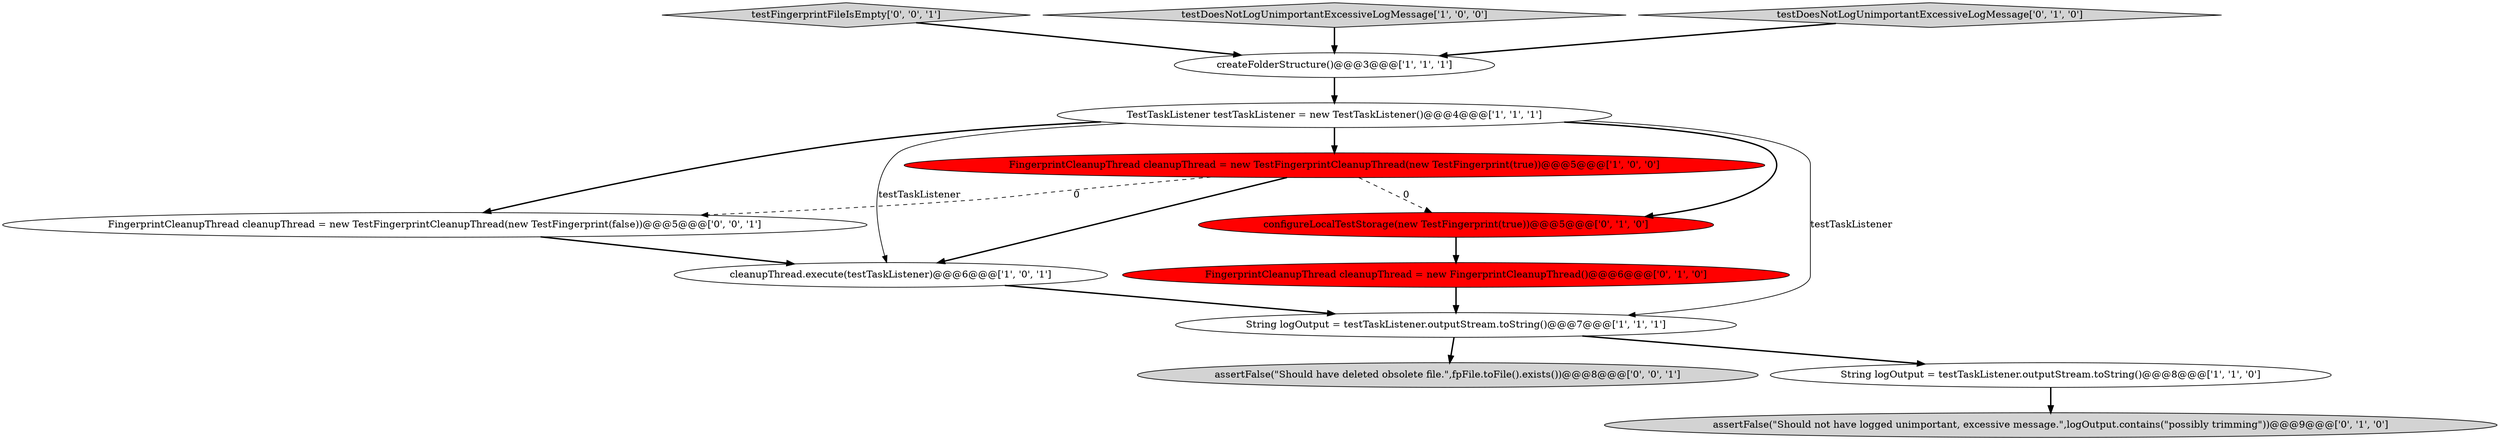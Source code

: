 digraph {
13 [style = filled, label = "testFingerprintFileIsEmpty['0', '0', '1']", fillcolor = lightgray, shape = diamond image = "AAA0AAABBB3BBB"];
6 [style = filled, label = "testDoesNotLogUnimportantExcessiveLogMessage['1', '0', '0']", fillcolor = lightgray, shape = diamond image = "AAA0AAABBB1BBB"];
0 [style = filled, label = "cleanupThread.execute(testTaskListener)@@@6@@@['1', '0', '1']", fillcolor = white, shape = ellipse image = "AAA0AAABBB1BBB"];
5 [style = filled, label = "TestTaskListener testTaskListener = new TestTaskListener()@@@4@@@['1', '1', '1']", fillcolor = white, shape = ellipse image = "AAA0AAABBB1BBB"];
3 [style = filled, label = "createFolderStructure()@@@3@@@['1', '1', '1']", fillcolor = white, shape = ellipse image = "AAA0AAABBB1BBB"];
7 [style = filled, label = "testDoesNotLogUnimportantExcessiveLogMessage['0', '1', '0']", fillcolor = lightgray, shape = diamond image = "AAA0AAABBB2BBB"];
8 [style = filled, label = "FingerprintCleanupThread cleanupThread = new FingerprintCleanupThread()@@@6@@@['0', '1', '0']", fillcolor = red, shape = ellipse image = "AAA1AAABBB2BBB"];
9 [style = filled, label = "assertFalse(\"Should not have logged unimportant, excessive message.\",logOutput.contains(\"possibly trimming\"))@@@9@@@['0', '1', '0']", fillcolor = lightgray, shape = ellipse image = "AAA0AAABBB2BBB"];
2 [style = filled, label = "FingerprintCleanupThread cleanupThread = new TestFingerprintCleanupThread(new TestFingerprint(true))@@@5@@@['1', '0', '0']", fillcolor = red, shape = ellipse image = "AAA1AAABBB1BBB"];
10 [style = filled, label = "configureLocalTestStorage(new TestFingerprint(true))@@@5@@@['0', '1', '0']", fillcolor = red, shape = ellipse image = "AAA1AAABBB2BBB"];
11 [style = filled, label = "FingerprintCleanupThread cleanupThread = new TestFingerprintCleanupThread(new TestFingerprint(false))@@@5@@@['0', '0', '1']", fillcolor = white, shape = ellipse image = "AAA0AAABBB3BBB"];
12 [style = filled, label = "assertFalse(\"Should have deleted obsolete file.\",fpFile.toFile().exists())@@@8@@@['0', '0', '1']", fillcolor = lightgray, shape = ellipse image = "AAA0AAABBB3BBB"];
1 [style = filled, label = "String logOutput = testTaskListener.outputStream.toString()@@@7@@@['1', '1', '1']", fillcolor = white, shape = ellipse image = "AAA0AAABBB1BBB"];
4 [style = filled, label = "String logOutput = testTaskListener.outputStream.toString()@@@8@@@['1', '1', '0']", fillcolor = white, shape = ellipse image = "AAA0AAABBB1BBB"];
5->1 [style = solid, label="testTaskListener"];
8->1 [style = bold, label=""];
6->3 [style = bold, label=""];
5->10 [style = bold, label=""];
4->9 [style = bold, label=""];
1->4 [style = bold, label=""];
5->2 [style = bold, label=""];
2->0 [style = bold, label=""];
3->5 [style = bold, label=""];
5->11 [style = bold, label=""];
11->0 [style = bold, label=""];
2->11 [style = dashed, label="0"];
10->8 [style = bold, label=""];
13->3 [style = bold, label=""];
5->0 [style = solid, label="testTaskListener"];
0->1 [style = bold, label=""];
7->3 [style = bold, label=""];
2->10 [style = dashed, label="0"];
1->12 [style = bold, label=""];
}
